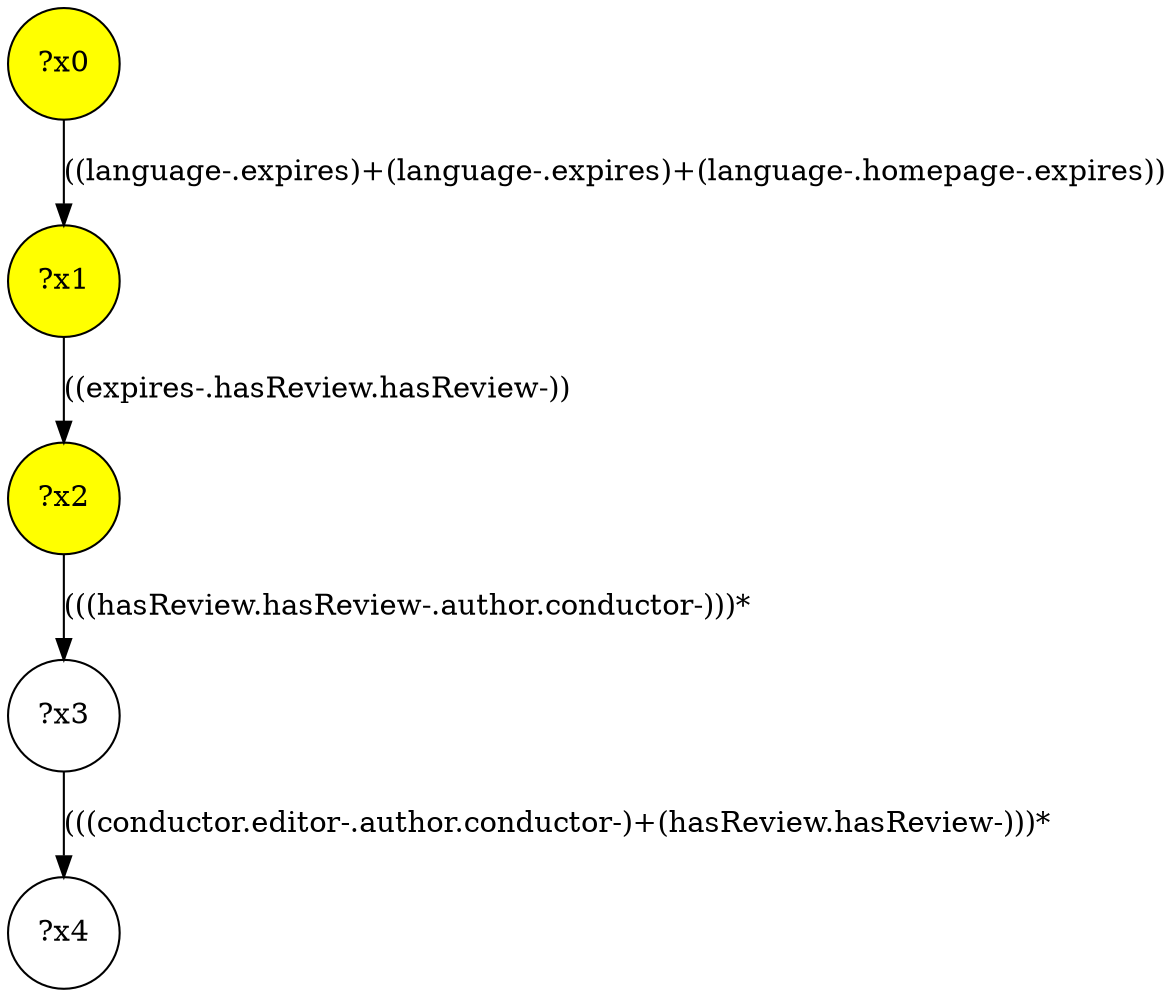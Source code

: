 digraph g {
	x2 [fillcolor="yellow", style="filled," shape=circle, label="?x2"];
	x1 [fillcolor="yellow", style="filled," shape=circle, label="?x1"];
	x0 [fillcolor="yellow", style="filled," shape=circle, label="?x0"];
	x0 -> x1 [label="((language-.expires)+(language-.expires)+(language-.homepage-.expires))"];
	x1 -> x2 [label="((expires-.hasReview.hasReview-))"];
	x3 [shape=circle, label="?x3"];
	x2 -> x3 [label="(((hasReview.hasReview-.author.conductor-)))*"];
	x4 [shape=circle, label="?x4"];
	x3 -> x4 [label="(((conductor.editor-.author.conductor-)+(hasReview.hasReview-)))*"];
}
